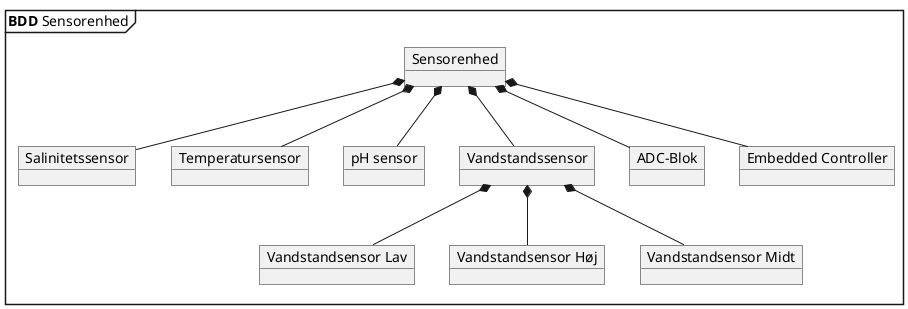 @startuml Sensorenhed
mainframe **BDD** Sensorenhed
object "Sensorenhed" as SensorMain
object "Salinitetssensor" as Salinitet
object "Temperatursensor" as Temperatur
object "pH sensor" as pH
object "Vandstandsensor Lav" as VandstandLo
object "Vandstandsensor Høj" as VandstandHi
object "Vandstandsensor Midt" as VandstandMi
object "Vandstandssensor" as Vandstand
object "ADC-Blok" as ADC 
object "Embedded Controller" as EC

' Defining the fields of the objects
' Starting with the main block

SensorMain *-- ADC
SensorMain *-- EC
SensorMain *-- Salinitet
SensorMain *-- Temperatur
SensorMain *-- pH
SensorMain *-- Vandstand

Vandstand *-- VandstandLo
Vandstand *-- VandstandMi
Vandstand *-- VandstandHi


@enduml
